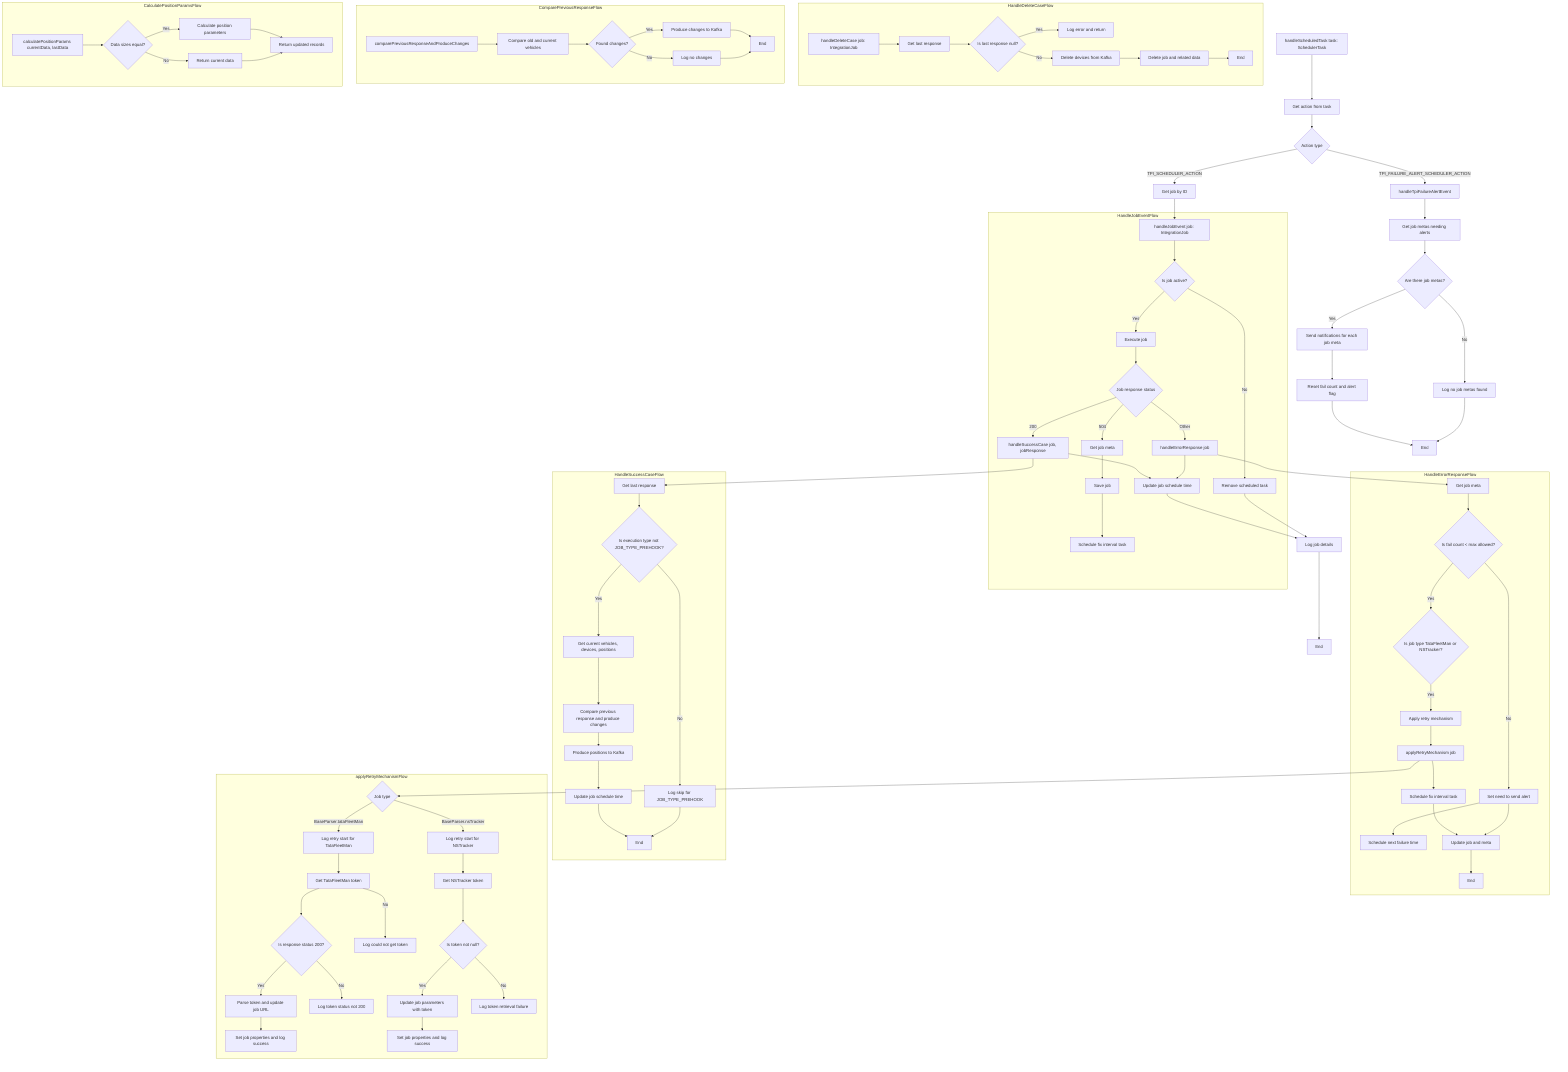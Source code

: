 graph TD
    A[handleScheduledTask task: SchedulerTask] --> B[Get action from task]
    B --> C{Action type}
    C -- TPI_SCHEDULER_ACTION --> D[Get job by ID]
    D --> E[handleJobEvent job: IntegrationJob]
    E --> F{Is job active?}
    F -- Yes --> G[Execute job]
    G --> H{Job response status}
    H -- 200 --> I[handleSuccessCase job, jobResponse]
    H -- 504 --> J[Get job meta]
    J --> K[Save job]
    K --> L[Schedule fix interval task]
    H -- Other --> M[handleErrorResponse job]
    F -- No --> N[Remove scheduled task]
    I --> O[Update job schedule time]
    M --> O
    O --> P[Log job details]
    N --> P
    P --> Q[End]

    C -- TPI_FAILURE_ALERT_SCHEDULER_ACTION --> R[handleTpiFailureAlertEvent]
    R --> S[Get job metas needing alerts]
    S --> T{Are there job metas?}
    T -- Yes --> U[Send notifications for each job meta]
    U --> V[Reset fail count and alert flag]
    V --> W[End]
    T -- No --> X[Log no job metas found]
    X --> W

    subgraph HandleJobEventFlow
        E
        F
        G
        H
        I
        J
        K
        L
        M
        N
        O
    end

    subgraph HandleSuccessCaseFlow
        I --> Y[Get last response]
        Y --> Z{Is execution type not JOB_TYPE_PREHOOK?}
        Z -- Yes --> AA[Get current vehicles, devices, positions]
        AA --> AB[Compare previous response and produce changes]
        AB --> AC[Produce positions to Kafka]
        AC --> AD[Update job schedule time]
        AD --> AE[End]
        Z -- No --> AF[Log skip for JOB_TYPE_PREHOOK]
        AF --> AE
    end

    subgraph HandleErrorResponseFlow
        M --> AG[Get job meta]
        AG --> AH{Is fail count < max allowed?}
        AH -- Yes --> AI{Is job type TataFleetMan or NSTracker?}
        AI -- Yes --> AJ[Apply retry mechanism]
        AJ --> AK[applyRetryMechanism job]
        AK --> AL[Schedule fix interval task]
        AH -- No --> AM[Set need to send alert]
        AM --> AN[Schedule next failure time]
        AL --> AO[Update job and meta]
        AM --> AO
        AO --> AP[End]
    end

    subgraph applyRetryMechanismFlow
        AK --> A1{Job type}
        A1 -- BaseParser.tataFleetMan --> A2[Log retry start for TataFleetMan]
        A2 --> A3[Get TataFleetMan token]
        A3 --> A4{Is response status 200?}
        A4 -- Yes --> A5[Parse token and update job URL]
        A5 --> A6[Set job properties and log success]
        A4 -- No --> A7[Log token status not 200]
        A3 -- No --> A8[Log could not get token]

        A1 -- BaseParser.nsTracker --> A9[Log retry start for NSTracker]
        A9 --> A10[Get NSTracker token]
        A10 --> A11{Is token not null?}
        A11 -- Yes --> A12[Update job parameters with token]
        A12 --> A13[Set job properties and log success]
        A11 -- No --> A14[Log token retrieval failure]
    end

    subgraph HandleDeleteCaseFlow
        A15[handleDeleteCase job: IntegrationJob] --> A16[Get last response]
        A16 --> A17{Is last response null?}
        A17 -- Yes --> A18[Log error and return]
        A17 -- No --> A19[Delete devices from Kafka]
        A19 --> A20[Delete job and related data]
        A20 --> A21[End]
    end

    subgraph ComparePreviousResponseFlow
        A22[comparePreviousResponseAndProduceChanges] --> A23[Compare old and current vehicles]
        A23 --> A24{Found changes?}
        A24 -- Yes --> A25[Produce changes to Kafka]
        A25 --> A26[End]
        A24 -- No --> A27[Log no changes]
        A27 --> A26
    end

    subgraph CalculatePositionParamsFlow
        A28[calculatePositionParams currentData, lastData] --> A29{Data sizes equal?}
        A29 -- Yes --> A30[Calculate position parameters]
        A30 --> A31[Return updated records]
        A29 -- No --> A32[Return current data]
        A32 --> A31
    end